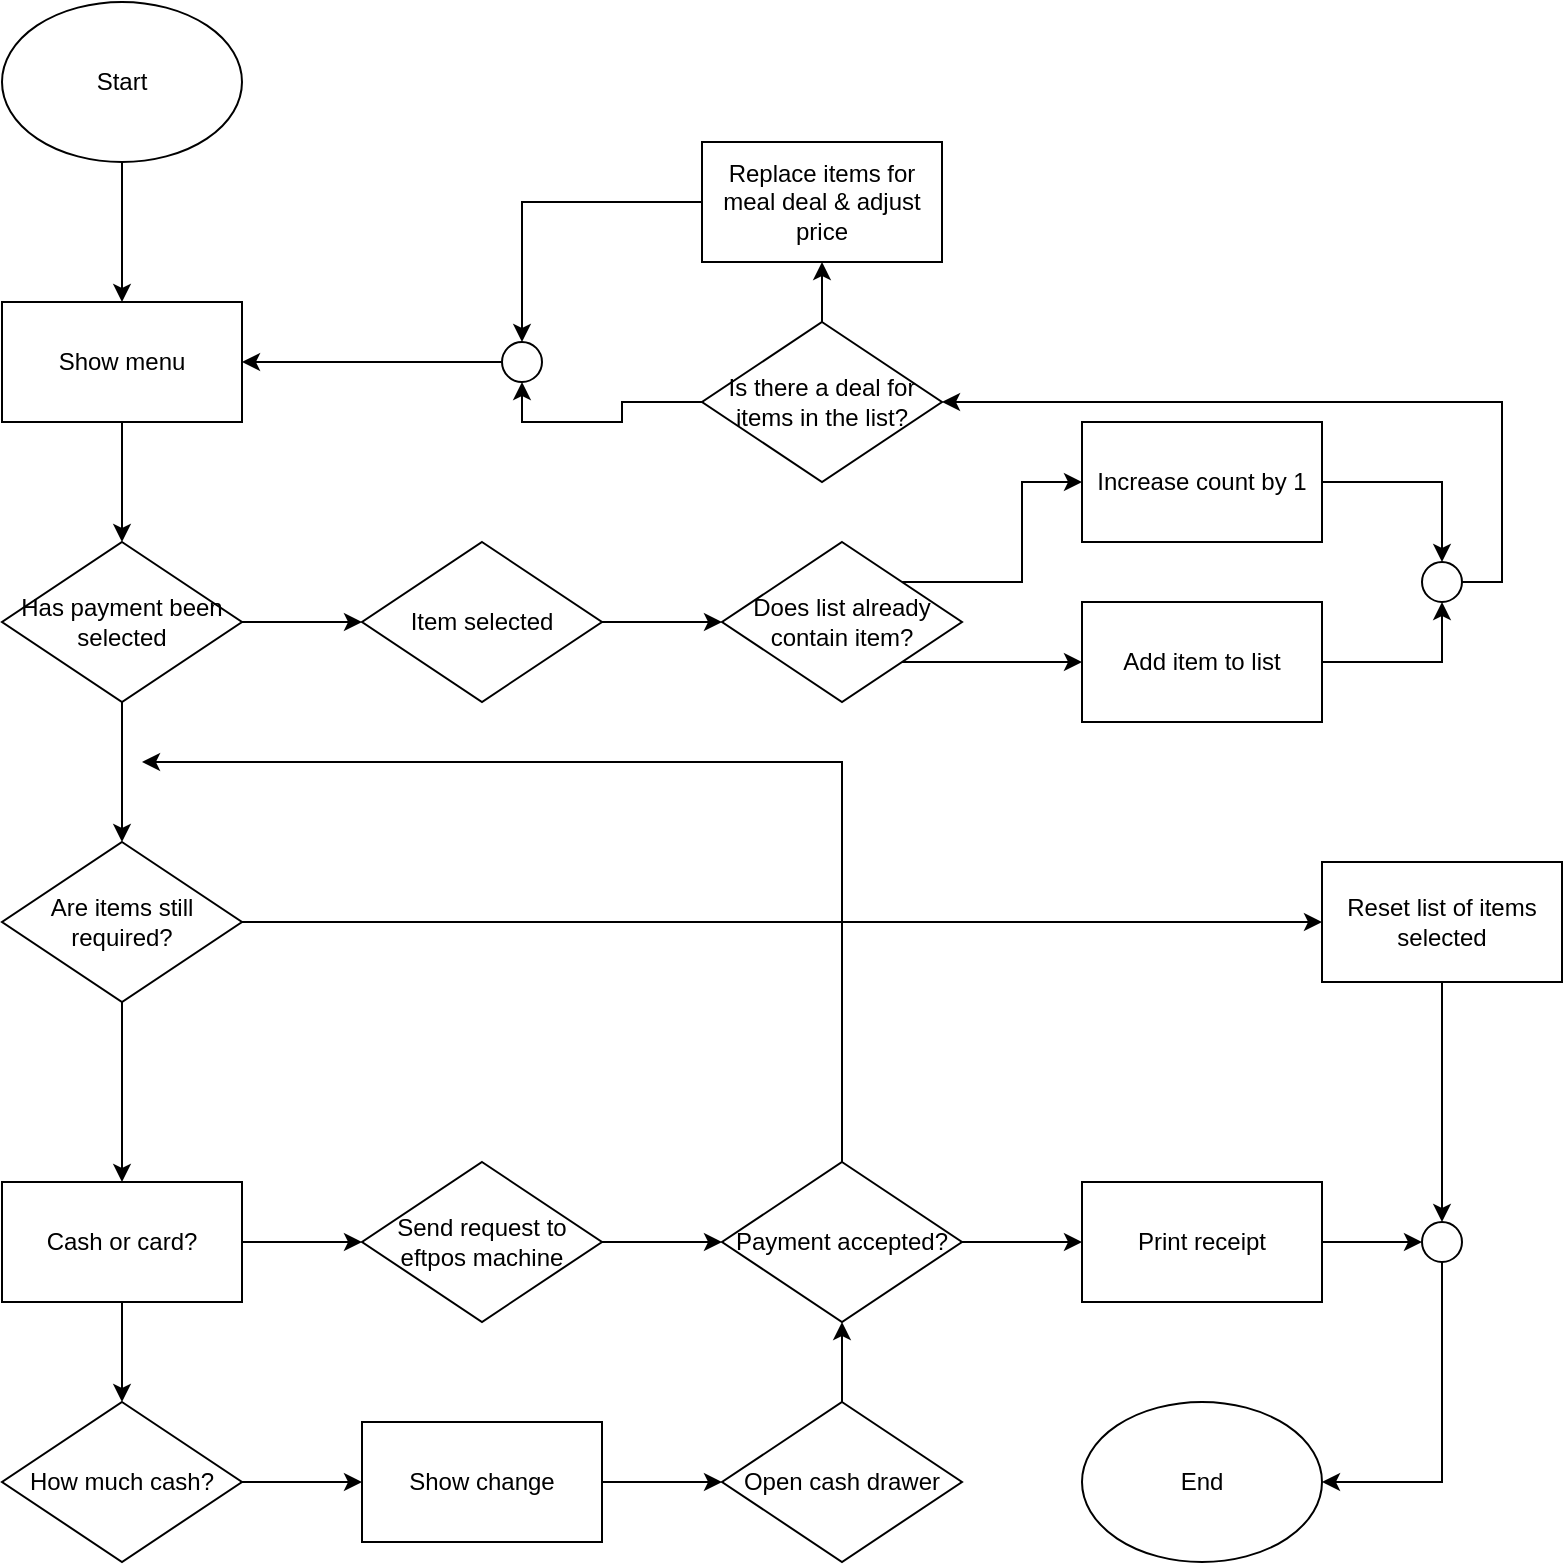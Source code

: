 <mxfile version="28.2.0">
  <diagram name="Page-1" id="rZ2FOjM_YUcgUHK1vIjp">
    <mxGraphModel dx="1224" dy="1109" grid="1" gridSize="10" guides="1" tooltips="1" connect="1" arrows="1" fold="1" page="1" pageScale="1" pageWidth="850" pageHeight="1100" math="0" shadow="0">
      <root>
        <mxCell id="0" />
        <mxCell id="1" parent="0" />
        <mxCell id="EC4Rl0dKBIWUiP_d3h_T-11" style="edgeStyle=orthogonalEdgeStyle;rounded=0;orthogonalLoop=1;jettySize=auto;html=1;exitX=0.5;exitY=1;exitDx=0;exitDy=0;entryX=0.5;entryY=0;entryDx=0;entryDy=0;" edge="1" parent="1" source="EC4Rl0dKBIWUiP_d3h_T-1" target="EC4Rl0dKBIWUiP_d3h_T-3">
          <mxGeometry relative="1" as="geometry" />
        </mxCell>
        <mxCell id="EC4Rl0dKBIWUiP_d3h_T-1" value="Start" style="ellipse;whiteSpace=wrap;html=1;" vertex="1" parent="1">
          <mxGeometry x="40" y="40" width="120" height="80" as="geometry" />
        </mxCell>
        <mxCell id="EC4Rl0dKBIWUiP_d3h_T-46" style="edgeStyle=orthogonalEdgeStyle;rounded=0;orthogonalLoop=1;jettySize=auto;html=1;exitX=1;exitY=0.5;exitDx=0;exitDy=0;entryX=0;entryY=0.5;entryDx=0;entryDy=0;" edge="1" parent="1" source="EC4Rl0dKBIWUiP_d3h_T-2" target="EC4Rl0dKBIWUiP_d3h_T-6">
          <mxGeometry relative="1" as="geometry" />
        </mxCell>
        <mxCell id="EC4Rl0dKBIWUiP_d3h_T-2" value="Item selected" style="rhombus;whiteSpace=wrap;html=1;" vertex="1" parent="1">
          <mxGeometry x="220" y="310" width="120" height="80" as="geometry" />
        </mxCell>
        <mxCell id="EC4Rl0dKBIWUiP_d3h_T-23" style="edgeStyle=orthogonalEdgeStyle;rounded=0;orthogonalLoop=1;jettySize=auto;html=1;exitX=0.5;exitY=1;exitDx=0;exitDy=0;entryX=0.5;entryY=0;entryDx=0;entryDy=0;" edge="1" parent="1" source="EC4Rl0dKBIWUiP_d3h_T-3" target="EC4Rl0dKBIWUiP_d3h_T-21">
          <mxGeometry relative="1" as="geometry" />
        </mxCell>
        <mxCell id="EC4Rl0dKBIWUiP_d3h_T-3" value="Show menu" style="rounded=0;whiteSpace=wrap;html=1;" vertex="1" parent="1">
          <mxGeometry x="40" y="190" width="120" height="60" as="geometry" />
        </mxCell>
        <mxCell id="EC4Rl0dKBIWUiP_d3h_T-4" value="End" style="ellipse;whiteSpace=wrap;html=1;" vertex="1" parent="1">
          <mxGeometry x="580" y="740" width="120" height="80" as="geometry" />
        </mxCell>
        <mxCell id="EC4Rl0dKBIWUiP_d3h_T-54" style="edgeStyle=orthogonalEdgeStyle;rounded=0;orthogonalLoop=1;jettySize=auto;html=1;exitX=1;exitY=0.5;exitDx=0;exitDy=0;entryX=0.5;entryY=1;entryDx=0;entryDy=0;" edge="1" parent="1" source="EC4Rl0dKBIWUiP_d3h_T-5" target="EC4Rl0dKBIWUiP_d3h_T-53">
          <mxGeometry relative="1" as="geometry" />
        </mxCell>
        <mxCell id="EC4Rl0dKBIWUiP_d3h_T-5" value="&lt;div&gt;Add item to list&lt;/div&gt;" style="rounded=0;whiteSpace=wrap;html=1;" vertex="1" parent="1">
          <mxGeometry x="580" y="340" width="120" height="60" as="geometry" />
        </mxCell>
        <mxCell id="EC4Rl0dKBIWUiP_d3h_T-50" style="edgeStyle=orthogonalEdgeStyle;rounded=0;orthogonalLoop=1;jettySize=auto;html=1;exitX=1;exitY=1;exitDx=0;exitDy=0;entryX=0;entryY=0.5;entryDx=0;entryDy=0;" edge="1" parent="1" source="EC4Rl0dKBIWUiP_d3h_T-6" target="EC4Rl0dKBIWUiP_d3h_T-5">
          <mxGeometry relative="1" as="geometry" />
        </mxCell>
        <mxCell id="EC4Rl0dKBIWUiP_d3h_T-51" style="edgeStyle=orthogonalEdgeStyle;rounded=0;orthogonalLoop=1;jettySize=auto;html=1;exitX=1;exitY=0;exitDx=0;exitDy=0;entryX=0;entryY=0.5;entryDx=0;entryDy=0;" edge="1" parent="1" source="EC4Rl0dKBIWUiP_d3h_T-6" target="EC4Rl0dKBIWUiP_d3h_T-7">
          <mxGeometry relative="1" as="geometry" />
        </mxCell>
        <mxCell id="EC4Rl0dKBIWUiP_d3h_T-6" value="Does list already contain item?" style="rhombus;whiteSpace=wrap;html=1;" vertex="1" parent="1">
          <mxGeometry x="400" y="310" width="120" height="80" as="geometry" />
        </mxCell>
        <mxCell id="EC4Rl0dKBIWUiP_d3h_T-57" style="edgeStyle=orthogonalEdgeStyle;rounded=0;orthogonalLoop=1;jettySize=auto;html=1;exitX=1;exitY=0.5;exitDx=0;exitDy=0;entryX=0.5;entryY=0;entryDx=0;entryDy=0;" edge="1" parent="1" source="EC4Rl0dKBIWUiP_d3h_T-7" target="EC4Rl0dKBIWUiP_d3h_T-53">
          <mxGeometry relative="1" as="geometry" />
        </mxCell>
        <mxCell id="EC4Rl0dKBIWUiP_d3h_T-7" value="Increase count by 1" style="rounded=0;whiteSpace=wrap;html=1;" vertex="1" parent="1">
          <mxGeometry x="580" y="250" width="120" height="60" as="geometry" />
        </mxCell>
        <mxCell id="EC4Rl0dKBIWUiP_d3h_T-45" style="edgeStyle=orthogonalEdgeStyle;rounded=0;orthogonalLoop=1;jettySize=auto;html=1;exitX=1;exitY=0.5;exitDx=0;exitDy=0;" edge="1" parent="1" source="EC4Rl0dKBIWUiP_d3h_T-21" target="EC4Rl0dKBIWUiP_d3h_T-2">
          <mxGeometry relative="1" as="geometry" />
        </mxCell>
        <mxCell id="EC4Rl0dKBIWUiP_d3h_T-74" style="edgeStyle=orthogonalEdgeStyle;rounded=0;orthogonalLoop=1;jettySize=auto;html=1;exitX=0.5;exitY=1;exitDx=0;exitDy=0;entryX=0.5;entryY=0;entryDx=0;entryDy=0;" edge="1" parent="1" source="EC4Rl0dKBIWUiP_d3h_T-21" target="EC4Rl0dKBIWUiP_d3h_T-73">
          <mxGeometry relative="1" as="geometry" />
        </mxCell>
        <mxCell id="EC4Rl0dKBIWUiP_d3h_T-21" value="&lt;div&gt;Has payment been selected&lt;/div&gt;" style="rhombus;whiteSpace=wrap;html=1;" vertex="1" parent="1">
          <mxGeometry x="40" y="310" width="120" height="80" as="geometry" />
        </mxCell>
        <mxCell id="EC4Rl0dKBIWUiP_d3h_T-30" style="edgeStyle=orthogonalEdgeStyle;rounded=0;orthogonalLoop=1;jettySize=auto;html=1;exitX=1;exitY=0.5;exitDx=0;exitDy=0;entryX=0;entryY=0.5;entryDx=0;entryDy=0;" edge="1" parent="1" source="EC4Rl0dKBIWUiP_d3h_T-27" target="EC4Rl0dKBIWUiP_d3h_T-29">
          <mxGeometry relative="1" as="geometry" />
        </mxCell>
        <mxCell id="EC4Rl0dKBIWUiP_d3h_T-36" style="edgeStyle=orthogonalEdgeStyle;rounded=0;orthogonalLoop=1;jettySize=auto;html=1;exitX=0.5;exitY=1;exitDx=0;exitDy=0;entryX=0.5;entryY=0;entryDx=0;entryDy=0;" edge="1" parent="1" source="EC4Rl0dKBIWUiP_d3h_T-27" target="EC4Rl0dKBIWUiP_d3h_T-32">
          <mxGeometry relative="1" as="geometry" />
        </mxCell>
        <mxCell id="EC4Rl0dKBIWUiP_d3h_T-27" value="Cash or card?" style="rounded=0;whiteSpace=wrap;html=1;" vertex="1" parent="1">
          <mxGeometry x="40" y="630" width="120" height="60" as="geometry" />
        </mxCell>
        <mxCell id="EC4Rl0dKBIWUiP_d3h_T-40" style="edgeStyle=orthogonalEdgeStyle;rounded=0;orthogonalLoop=1;jettySize=auto;html=1;exitX=1;exitY=0.5;exitDx=0;exitDy=0;entryX=0;entryY=0.5;entryDx=0;entryDy=0;" edge="1" parent="1" source="EC4Rl0dKBIWUiP_d3h_T-29" target="EC4Rl0dKBIWUiP_d3h_T-39">
          <mxGeometry relative="1" as="geometry" />
        </mxCell>
        <mxCell id="EC4Rl0dKBIWUiP_d3h_T-29" value="Send request to eftpos machine" style="rhombus;whiteSpace=wrap;html=1;" vertex="1" parent="1">
          <mxGeometry x="220" y="620" width="120" height="80" as="geometry" />
        </mxCell>
        <mxCell id="EC4Rl0dKBIWUiP_d3h_T-37" style="edgeStyle=orthogonalEdgeStyle;rounded=0;orthogonalLoop=1;jettySize=auto;html=1;exitX=1;exitY=0.5;exitDx=0;exitDy=0;entryX=0;entryY=0.5;entryDx=0;entryDy=0;" edge="1" parent="1" source="EC4Rl0dKBIWUiP_d3h_T-32" target="EC4Rl0dKBIWUiP_d3h_T-33">
          <mxGeometry relative="1" as="geometry" />
        </mxCell>
        <mxCell id="EC4Rl0dKBIWUiP_d3h_T-32" value="How much cash?" style="rhombus;whiteSpace=wrap;html=1;" vertex="1" parent="1">
          <mxGeometry x="40" y="740" width="120" height="80" as="geometry" />
        </mxCell>
        <mxCell id="EC4Rl0dKBIWUiP_d3h_T-38" style="edgeStyle=orthogonalEdgeStyle;rounded=0;orthogonalLoop=1;jettySize=auto;html=1;exitX=1;exitY=0.5;exitDx=0;exitDy=0;entryX=0;entryY=0.5;entryDx=0;entryDy=0;" edge="1" parent="1" source="EC4Rl0dKBIWUiP_d3h_T-33" target="EC4Rl0dKBIWUiP_d3h_T-34">
          <mxGeometry relative="1" as="geometry" />
        </mxCell>
        <mxCell id="EC4Rl0dKBIWUiP_d3h_T-33" value="Show change" style="rounded=0;whiteSpace=wrap;html=1;" vertex="1" parent="1">
          <mxGeometry x="220" y="750" width="120" height="60" as="geometry" />
        </mxCell>
        <mxCell id="EC4Rl0dKBIWUiP_d3h_T-41" style="edgeStyle=orthogonalEdgeStyle;rounded=0;orthogonalLoop=1;jettySize=auto;html=1;exitX=0.5;exitY=0;exitDx=0;exitDy=0;entryX=0.5;entryY=1;entryDx=0;entryDy=0;" edge="1" parent="1" source="EC4Rl0dKBIWUiP_d3h_T-34" target="EC4Rl0dKBIWUiP_d3h_T-39">
          <mxGeometry relative="1" as="geometry" />
        </mxCell>
        <mxCell id="EC4Rl0dKBIWUiP_d3h_T-34" value="Open cash drawer" style="rhombus;whiteSpace=wrap;html=1;" vertex="1" parent="1">
          <mxGeometry x="400" y="740" width="120" height="80" as="geometry" />
        </mxCell>
        <mxCell id="EC4Rl0dKBIWUiP_d3h_T-43" style="edgeStyle=orthogonalEdgeStyle;rounded=0;orthogonalLoop=1;jettySize=auto;html=1;exitX=1;exitY=0.5;exitDx=0;exitDy=0;entryX=0;entryY=0.5;entryDx=0;entryDy=0;" edge="1" parent="1" source="EC4Rl0dKBIWUiP_d3h_T-39" target="EC4Rl0dKBIWUiP_d3h_T-42">
          <mxGeometry relative="1" as="geometry" />
        </mxCell>
        <mxCell id="EC4Rl0dKBIWUiP_d3h_T-39" value="Payment accepted?" style="rhombus;whiteSpace=wrap;html=1;" vertex="1" parent="1">
          <mxGeometry x="400" y="620" width="120" height="80" as="geometry" />
        </mxCell>
        <mxCell id="EC4Rl0dKBIWUiP_d3h_T-81" style="edgeStyle=orthogonalEdgeStyle;rounded=0;orthogonalLoop=1;jettySize=auto;html=1;exitX=1;exitY=0.5;exitDx=0;exitDy=0;entryX=0;entryY=0.5;entryDx=0;entryDy=0;" edge="1" parent="1" source="EC4Rl0dKBIWUiP_d3h_T-42" target="EC4Rl0dKBIWUiP_d3h_T-79">
          <mxGeometry relative="1" as="geometry" />
        </mxCell>
        <mxCell id="EC4Rl0dKBIWUiP_d3h_T-42" value="&lt;div&gt;Print receipt&lt;/div&gt;" style="rounded=0;whiteSpace=wrap;html=1;" vertex="1" parent="1">
          <mxGeometry x="580" y="630" width="120" height="60" as="geometry" />
        </mxCell>
        <mxCell id="EC4Rl0dKBIWUiP_d3h_T-59" style="edgeStyle=orthogonalEdgeStyle;rounded=0;orthogonalLoop=1;jettySize=auto;html=1;exitX=1;exitY=0.5;exitDx=0;exitDy=0;entryX=1;entryY=0.5;entryDx=0;entryDy=0;" edge="1" parent="1" source="EC4Rl0dKBIWUiP_d3h_T-53" target="EC4Rl0dKBIWUiP_d3h_T-58">
          <mxGeometry relative="1" as="geometry" />
        </mxCell>
        <mxCell id="EC4Rl0dKBIWUiP_d3h_T-53" value="" style="ellipse;whiteSpace=wrap;html=1;aspect=fixed;" vertex="1" parent="1">
          <mxGeometry x="750" y="320" width="20" height="20" as="geometry" />
        </mxCell>
        <mxCell id="EC4Rl0dKBIWUiP_d3h_T-61" style="edgeStyle=orthogonalEdgeStyle;rounded=0;orthogonalLoop=1;jettySize=auto;html=1;exitX=0.5;exitY=0;exitDx=0;exitDy=0;entryX=0.5;entryY=1;entryDx=0;entryDy=0;" edge="1" parent="1" source="EC4Rl0dKBIWUiP_d3h_T-58" target="EC4Rl0dKBIWUiP_d3h_T-60">
          <mxGeometry relative="1" as="geometry" />
        </mxCell>
        <mxCell id="EC4Rl0dKBIWUiP_d3h_T-65" style="edgeStyle=orthogonalEdgeStyle;rounded=0;orthogonalLoop=1;jettySize=auto;html=1;exitX=0;exitY=0.5;exitDx=0;exitDy=0;entryX=0.5;entryY=1;entryDx=0;entryDy=0;" edge="1" parent="1" source="EC4Rl0dKBIWUiP_d3h_T-58" target="EC4Rl0dKBIWUiP_d3h_T-63">
          <mxGeometry relative="1" as="geometry" />
        </mxCell>
        <mxCell id="EC4Rl0dKBIWUiP_d3h_T-58" value="Is there a deal for items in the list?" style="rhombus;whiteSpace=wrap;html=1;" vertex="1" parent="1">
          <mxGeometry x="390" y="200" width="120" height="80" as="geometry" />
        </mxCell>
        <mxCell id="EC4Rl0dKBIWUiP_d3h_T-66" style="edgeStyle=orthogonalEdgeStyle;rounded=0;orthogonalLoop=1;jettySize=auto;html=1;exitX=0;exitY=0.5;exitDx=0;exitDy=0;entryX=0.5;entryY=0;entryDx=0;entryDy=0;" edge="1" parent="1" source="EC4Rl0dKBIWUiP_d3h_T-60" target="EC4Rl0dKBIWUiP_d3h_T-63">
          <mxGeometry relative="1" as="geometry" />
        </mxCell>
        <mxCell id="EC4Rl0dKBIWUiP_d3h_T-60" value="Replace items for meal deal &amp;amp; adjust price" style="rounded=0;whiteSpace=wrap;html=1;" vertex="1" parent="1">
          <mxGeometry x="390" y="110" width="120" height="60" as="geometry" />
        </mxCell>
        <mxCell id="EC4Rl0dKBIWUiP_d3h_T-67" style="edgeStyle=orthogonalEdgeStyle;rounded=0;orthogonalLoop=1;jettySize=auto;html=1;exitX=0;exitY=0.5;exitDx=0;exitDy=0;entryX=1;entryY=0.5;entryDx=0;entryDy=0;" edge="1" parent="1" source="EC4Rl0dKBIWUiP_d3h_T-63" target="EC4Rl0dKBIWUiP_d3h_T-3">
          <mxGeometry relative="1" as="geometry" />
        </mxCell>
        <mxCell id="EC4Rl0dKBIWUiP_d3h_T-63" value="" style="ellipse;whiteSpace=wrap;html=1;aspect=fixed;" vertex="1" parent="1">
          <mxGeometry x="290" y="210" width="20" height="20" as="geometry" />
        </mxCell>
        <mxCell id="EC4Rl0dKBIWUiP_d3h_T-72" value="" style="endArrow=classic;html=1;rounded=0;exitX=0.5;exitY=0;exitDx=0;exitDy=0;" edge="1" parent="1" source="EC4Rl0dKBIWUiP_d3h_T-39">
          <mxGeometry width="50" height="50" relative="1" as="geometry">
            <mxPoint x="460" y="500" as="sourcePoint" />
            <mxPoint x="110" y="420" as="targetPoint" />
            <Array as="points">
              <mxPoint x="460" y="420" />
            </Array>
          </mxGeometry>
        </mxCell>
        <mxCell id="EC4Rl0dKBIWUiP_d3h_T-75" style="edgeStyle=orthogonalEdgeStyle;rounded=0;orthogonalLoop=1;jettySize=auto;html=1;exitX=0.5;exitY=1;exitDx=0;exitDy=0;entryX=0.5;entryY=0;entryDx=0;entryDy=0;" edge="1" parent="1" source="EC4Rl0dKBIWUiP_d3h_T-73" target="EC4Rl0dKBIWUiP_d3h_T-27">
          <mxGeometry relative="1" as="geometry" />
        </mxCell>
        <mxCell id="EC4Rl0dKBIWUiP_d3h_T-77" style="edgeStyle=orthogonalEdgeStyle;rounded=0;orthogonalLoop=1;jettySize=auto;html=1;exitX=1;exitY=0.5;exitDx=0;exitDy=0;entryX=0;entryY=0.5;entryDx=0;entryDy=0;" edge="1" parent="1" source="EC4Rl0dKBIWUiP_d3h_T-73" target="EC4Rl0dKBIWUiP_d3h_T-76">
          <mxGeometry relative="1" as="geometry" />
        </mxCell>
        <mxCell id="EC4Rl0dKBIWUiP_d3h_T-73" value="Are items still required?" style="rhombus;whiteSpace=wrap;html=1;" vertex="1" parent="1">
          <mxGeometry x="40" y="460" width="120" height="80" as="geometry" />
        </mxCell>
        <mxCell id="EC4Rl0dKBIWUiP_d3h_T-80" style="edgeStyle=orthogonalEdgeStyle;rounded=0;orthogonalLoop=1;jettySize=auto;html=1;exitX=0.5;exitY=1;exitDx=0;exitDy=0;entryX=0.5;entryY=0;entryDx=0;entryDy=0;" edge="1" parent="1" source="EC4Rl0dKBIWUiP_d3h_T-76" target="EC4Rl0dKBIWUiP_d3h_T-79">
          <mxGeometry relative="1" as="geometry" />
        </mxCell>
        <mxCell id="EC4Rl0dKBIWUiP_d3h_T-76" value="Reset list of items selected" style="rounded=0;whiteSpace=wrap;html=1;" vertex="1" parent="1">
          <mxGeometry x="700" y="470" width="120" height="60" as="geometry" />
        </mxCell>
        <mxCell id="EC4Rl0dKBIWUiP_d3h_T-82" style="edgeStyle=orthogonalEdgeStyle;rounded=0;orthogonalLoop=1;jettySize=auto;html=1;exitX=0.5;exitY=1;exitDx=0;exitDy=0;entryX=1;entryY=0.5;entryDx=0;entryDy=0;" edge="1" parent="1" source="EC4Rl0dKBIWUiP_d3h_T-79" target="EC4Rl0dKBIWUiP_d3h_T-4">
          <mxGeometry relative="1" as="geometry" />
        </mxCell>
        <mxCell id="EC4Rl0dKBIWUiP_d3h_T-79" value="" style="ellipse;whiteSpace=wrap;html=1;aspect=fixed;" vertex="1" parent="1">
          <mxGeometry x="750" y="650" width="20" height="20" as="geometry" />
        </mxCell>
      </root>
    </mxGraphModel>
  </diagram>
</mxfile>
